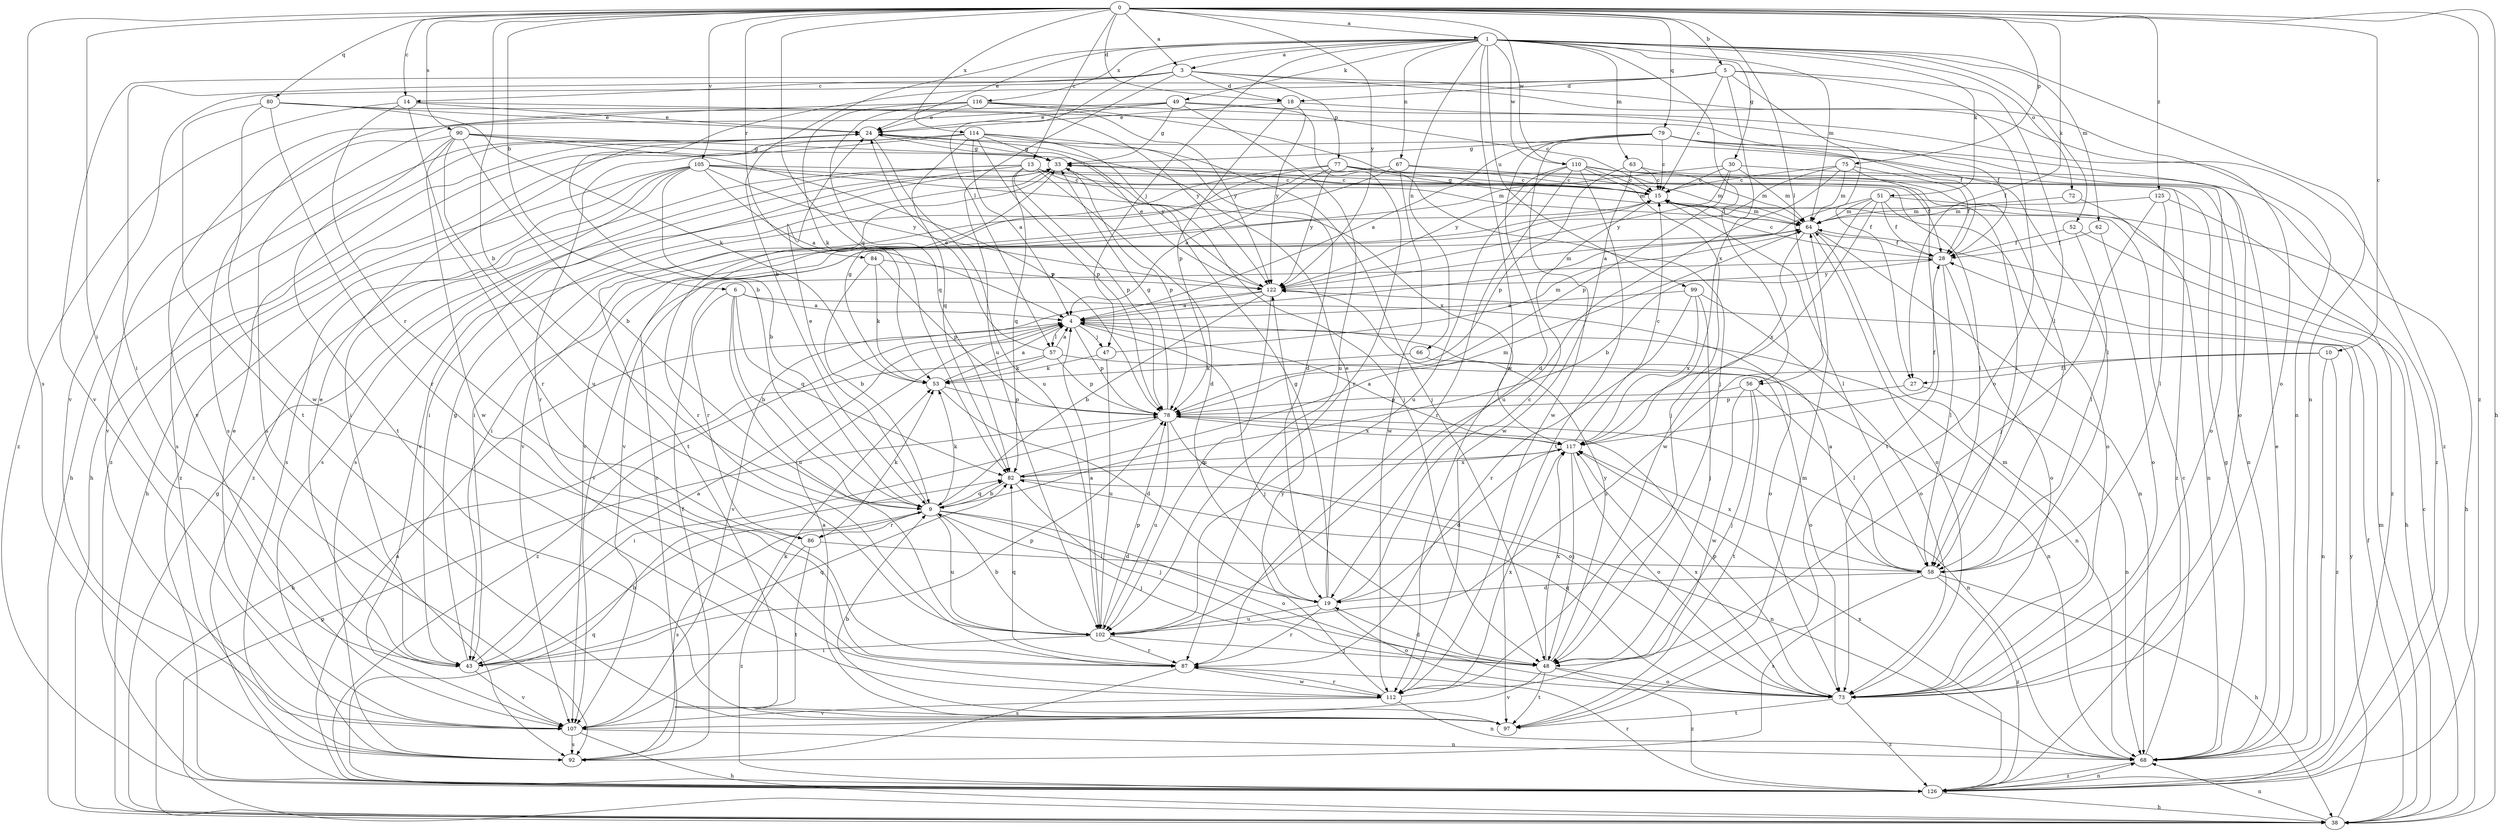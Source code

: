 strict digraph  {
0;
1;
3;
4;
5;
6;
9;
10;
13;
14;
15;
18;
19;
24;
27;
28;
30;
33;
38;
43;
47;
48;
49;
51;
52;
53;
56;
57;
58;
62;
63;
64;
66;
67;
68;
72;
73;
75;
77;
78;
79;
80;
82;
84;
86;
87;
90;
92;
97;
99;
102;
105;
107;
110;
112;
114;
116;
117;
122;
125;
126;
0 -> 1  [label=a];
0 -> 3  [label=a];
0 -> 5  [label=b];
0 -> 6  [label=b];
0 -> 9  [label=b];
0 -> 10  [label=c];
0 -> 13  [label=c];
0 -> 14  [label=c];
0 -> 18  [label=d];
0 -> 27  [label=f];
0 -> 38  [label=h];
0 -> 43  [label=i];
0 -> 56  [label=l];
0 -> 75  [label=p];
0 -> 79  [label=q];
0 -> 80  [label=q];
0 -> 82  [label=q];
0 -> 84  [label=r];
0 -> 90  [label=s];
0 -> 92  [label=s];
0 -> 105  [label=v];
0 -> 110  [label=w];
0 -> 114  [label=x];
0 -> 122  [label=y];
0 -> 125  [label=z];
0 -> 126  [label=z];
1 -> 3  [label=a];
1 -> 9  [label=b];
1 -> 24  [label=e];
1 -> 30  [label=g];
1 -> 47  [label=j];
1 -> 49  [label=k];
1 -> 51  [label=k];
1 -> 52  [label=k];
1 -> 56  [label=l];
1 -> 57  [label=l];
1 -> 62  [label=m];
1 -> 63  [label=m];
1 -> 64  [label=m];
1 -> 66  [label=n];
1 -> 67  [label=n];
1 -> 68  [label=n];
1 -> 72  [label=o];
1 -> 99  [label=u];
1 -> 110  [label=w];
1 -> 112  [label=w];
1 -> 116  [label=x];
3 -> 14  [label=c];
3 -> 18  [label=d];
3 -> 43  [label=i];
3 -> 68  [label=n];
3 -> 73  [label=o];
3 -> 77  [label=p];
3 -> 102  [label=u];
3 -> 107  [label=v];
4 -> 47  [label=j];
4 -> 48  [label=j];
4 -> 57  [label=l];
4 -> 68  [label=n];
4 -> 78  [label=p];
4 -> 126  [label=z];
5 -> 9  [label=b];
5 -> 15  [label=c];
5 -> 18  [label=d];
5 -> 27  [label=f];
5 -> 58  [label=l];
5 -> 73  [label=o];
5 -> 107  [label=v];
5 -> 117  [label=x];
6 -> 4  [label=a];
6 -> 9  [label=b];
6 -> 73  [label=o];
6 -> 82  [label=q];
6 -> 86  [label=r];
6 -> 102  [label=u];
9 -> 19  [label=d];
9 -> 24  [label=e];
9 -> 48  [label=j];
9 -> 53  [label=k];
9 -> 73  [label=o];
9 -> 82  [label=q];
9 -> 86  [label=r];
9 -> 92  [label=s];
9 -> 102  [label=u];
10 -> 27  [label=f];
10 -> 68  [label=n];
10 -> 102  [label=u];
10 -> 126  [label=z];
13 -> 15  [label=c];
13 -> 19  [label=d];
13 -> 28  [label=f];
13 -> 43  [label=i];
13 -> 64  [label=m];
13 -> 78  [label=p];
13 -> 82  [label=q];
13 -> 92  [label=s];
13 -> 126  [label=z];
14 -> 24  [label=e];
14 -> 28  [label=f];
14 -> 86  [label=r];
14 -> 87  [label=r];
14 -> 126  [label=z];
15 -> 33  [label=g];
15 -> 43  [label=i];
15 -> 58  [label=l];
15 -> 64  [label=m];
18 -> 24  [label=e];
18 -> 28  [label=f];
18 -> 78  [label=p];
18 -> 122  [label=y];
19 -> 15  [label=c];
19 -> 24  [label=e];
19 -> 33  [label=g];
19 -> 73  [label=o];
19 -> 87  [label=r];
19 -> 102  [label=u];
24 -> 33  [label=g];
24 -> 38  [label=h];
24 -> 92  [label=s];
24 -> 102  [label=u];
27 -> 68  [label=n];
27 -> 78  [label=p];
28 -> 15  [label=c];
28 -> 58  [label=l];
28 -> 73  [label=o];
28 -> 122  [label=y];
30 -> 15  [label=c];
30 -> 64  [label=m];
30 -> 73  [label=o];
30 -> 78  [label=p];
30 -> 107  [label=v];
30 -> 122  [label=y];
33 -> 15  [label=c];
33 -> 78  [label=p];
33 -> 92  [label=s];
33 -> 97  [label=t];
38 -> 15  [label=c];
38 -> 28  [label=f];
38 -> 33  [label=g];
38 -> 64  [label=m];
38 -> 68  [label=n];
38 -> 78  [label=p];
38 -> 122  [label=y];
43 -> 4  [label=a];
43 -> 9  [label=b];
43 -> 24  [label=e];
43 -> 33  [label=g];
43 -> 78  [label=p];
43 -> 82  [label=q];
43 -> 107  [label=v];
47 -> 53  [label=k];
47 -> 64  [label=m];
47 -> 102  [label=u];
48 -> 19  [label=d];
48 -> 73  [label=o];
48 -> 97  [label=t];
48 -> 107  [label=v];
48 -> 117  [label=x];
48 -> 122  [label=y];
48 -> 126  [label=z];
49 -> 24  [label=e];
49 -> 33  [label=g];
49 -> 87  [label=r];
49 -> 92  [label=s];
49 -> 102  [label=u];
49 -> 107  [label=v];
49 -> 126  [label=z];
51 -> 4  [label=a];
51 -> 9  [label=b];
51 -> 28  [label=f];
51 -> 38  [label=h];
51 -> 64  [label=m];
51 -> 73  [label=o];
51 -> 112  [label=w];
52 -> 28  [label=f];
52 -> 38  [label=h];
52 -> 58  [label=l];
53 -> 4  [label=a];
53 -> 19  [label=d];
53 -> 33  [label=g];
53 -> 78  [label=p];
56 -> 48  [label=j];
56 -> 58  [label=l];
56 -> 78  [label=p];
56 -> 97  [label=t];
56 -> 112  [label=w];
57 -> 4  [label=a];
57 -> 24  [label=e];
57 -> 38  [label=h];
57 -> 53  [label=k];
57 -> 68  [label=n];
57 -> 78  [label=p];
58 -> 4  [label=a];
58 -> 19  [label=d];
58 -> 38  [label=h];
58 -> 92  [label=s];
58 -> 117  [label=x];
58 -> 126  [label=z];
62 -> 28  [label=f];
62 -> 73  [label=o];
63 -> 15  [label=c];
63 -> 68  [label=n];
63 -> 78  [label=p];
63 -> 112  [label=w];
64 -> 28  [label=f];
64 -> 68  [label=n];
64 -> 73  [label=o];
64 -> 107  [label=v];
64 -> 117  [label=x];
66 -> 53  [label=k];
66 -> 73  [label=o];
67 -> 15  [label=c];
67 -> 43  [label=i];
67 -> 64  [label=m];
67 -> 107  [label=v];
67 -> 112  [label=w];
68 -> 15  [label=c];
68 -> 24  [label=e];
68 -> 33  [label=g];
68 -> 126  [label=z];
72 -> 64  [label=m];
72 -> 68  [label=n];
73 -> 64  [label=m];
73 -> 78  [label=p];
73 -> 82  [label=q];
73 -> 97  [label=t];
73 -> 117  [label=x];
73 -> 126  [label=z];
75 -> 15  [label=c];
75 -> 28  [label=f];
75 -> 64  [label=m];
75 -> 97  [label=t];
75 -> 102  [label=u];
75 -> 107  [label=v];
77 -> 4  [label=a];
77 -> 15  [label=c];
77 -> 58  [label=l];
77 -> 64  [label=m];
77 -> 87  [label=r];
77 -> 107  [label=v];
77 -> 122  [label=y];
78 -> 33  [label=g];
78 -> 43  [label=i];
78 -> 68  [label=n];
78 -> 73  [label=o];
78 -> 102  [label=u];
78 -> 117  [label=x];
79 -> 4  [label=a];
79 -> 15  [label=c];
79 -> 19  [label=d];
79 -> 33  [label=g];
79 -> 58  [label=l];
79 -> 73  [label=o];
79 -> 112  [label=w];
79 -> 126  [label=z];
80 -> 24  [label=e];
80 -> 53  [label=k];
80 -> 87  [label=r];
80 -> 97  [label=t];
80 -> 112  [label=w];
80 -> 122  [label=y];
82 -> 9  [label=b];
82 -> 48  [label=j];
82 -> 64  [label=m];
82 -> 68  [label=n];
82 -> 117  [label=x];
84 -> 9  [label=b];
84 -> 53  [label=k];
84 -> 78  [label=p];
84 -> 122  [label=y];
86 -> 53  [label=k];
86 -> 58  [label=l];
86 -> 97  [label=t];
86 -> 126  [label=z];
87 -> 82  [label=q];
87 -> 92  [label=s];
87 -> 112  [label=w];
90 -> 9  [label=b];
90 -> 33  [label=g];
90 -> 48  [label=j];
90 -> 78  [label=p];
90 -> 97  [label=t];
90 -> 102  [label=u];
90 -> 107  [label=v];
90 -> 112  [label=w];
92 -> 15  [label=c];
92 -> 28  [label=f];
97 -> 4  [label=a];
97 -> 9  [label=b];
97 -> 64  [label=m];
99 -> 4  [label=a];
99 -> 48  [label=j];
99 -> 73  [label=o];
99 -> 87  [label=r];
99 -> 117  [label=x];
102 -> 4  [label=a];
102 -> 9  [label=b];
102 -> 43  [label=i];
102 -> 48  [label=j];
102 -> 78  [label=p];
102 -> 87  [label=r];
105 -> 4  [label=a];
105 -> 9  [label=b];
105 -> 15  [label=c];
105 -> 38  [label=h];
105 -> 43  [label=i];
105 -> 58  [label=l];
105 -> 92  [label=s];
105 -> 117  [label=x];
105 -> 122  [label=y];
105 -> 126  [label=z];
107 -> 24  [label=e];
107 -> 38  [label=h];
107 -> 53  [label=k];
107 -> 68  [label=n];
107 -> 92  [label=s];
110 -> 15  [label=c];
110 -> 48  [label=j];
110 -> 58  [label=l];
110 -> 64  [label=m];
110 -> 87  [label=r];
110 -> 97  [label=t];
110 -> 102  [label=u];
110 -> 122  [label=y];
110 -> 126  [label=z];
112 -> 68  [label=n];
112 -> 87  [label=r];
112 -> 107  [label=v];
112 -> 117  [label=x];
112 -> 122  [label=y];
114 -> 4  [label=a];
114 -> 19  [label=d];
114 -> 33  [label=g];
114 -> 38  [label=h];
114 -> 48  [label=j];
114 -> 78  [label=p];
114 -> 82  [label=q];
114 -> 87  [label=r];
114 -> 122  [label=y];
114 -> 126  [label=z];
116 -> 15  [label=c];
116 -> 24  [label=e];
116 -> 48  [label=j];
116 -> 53  [label=k];
116 -> 82  [label=q];
116 -> 92  [label=s];
116 -> 122  [label=y];
117 -> 4  [label=a];
117 -> 15  [label=c];
117 -> 19  [label=d];
117 -> 28  [label=f];
117 -> 48  [label=j];
117 -> 73  [label=o];
117 -> 82  [label=q];
122 -> 4  [label=a];
122 -> 9  [label=b];
122 -> 24  [label=e];
122 -> 64  [label=m];
122 -> 102  [label=u];
122 -> 107  [label=v];
125 -> 48  [label=j];
125 -> 58  [label=l];
125 -> 64  [label=m];
125 -> 126  [label=z];
126 -> 4  [label=a];
126 -> 38  [label=h];
126 -> 68  [label=n];
126 -> 82  [label=q];
126 -> 87  [label=r];
126 -> 117  [label=x];
}
